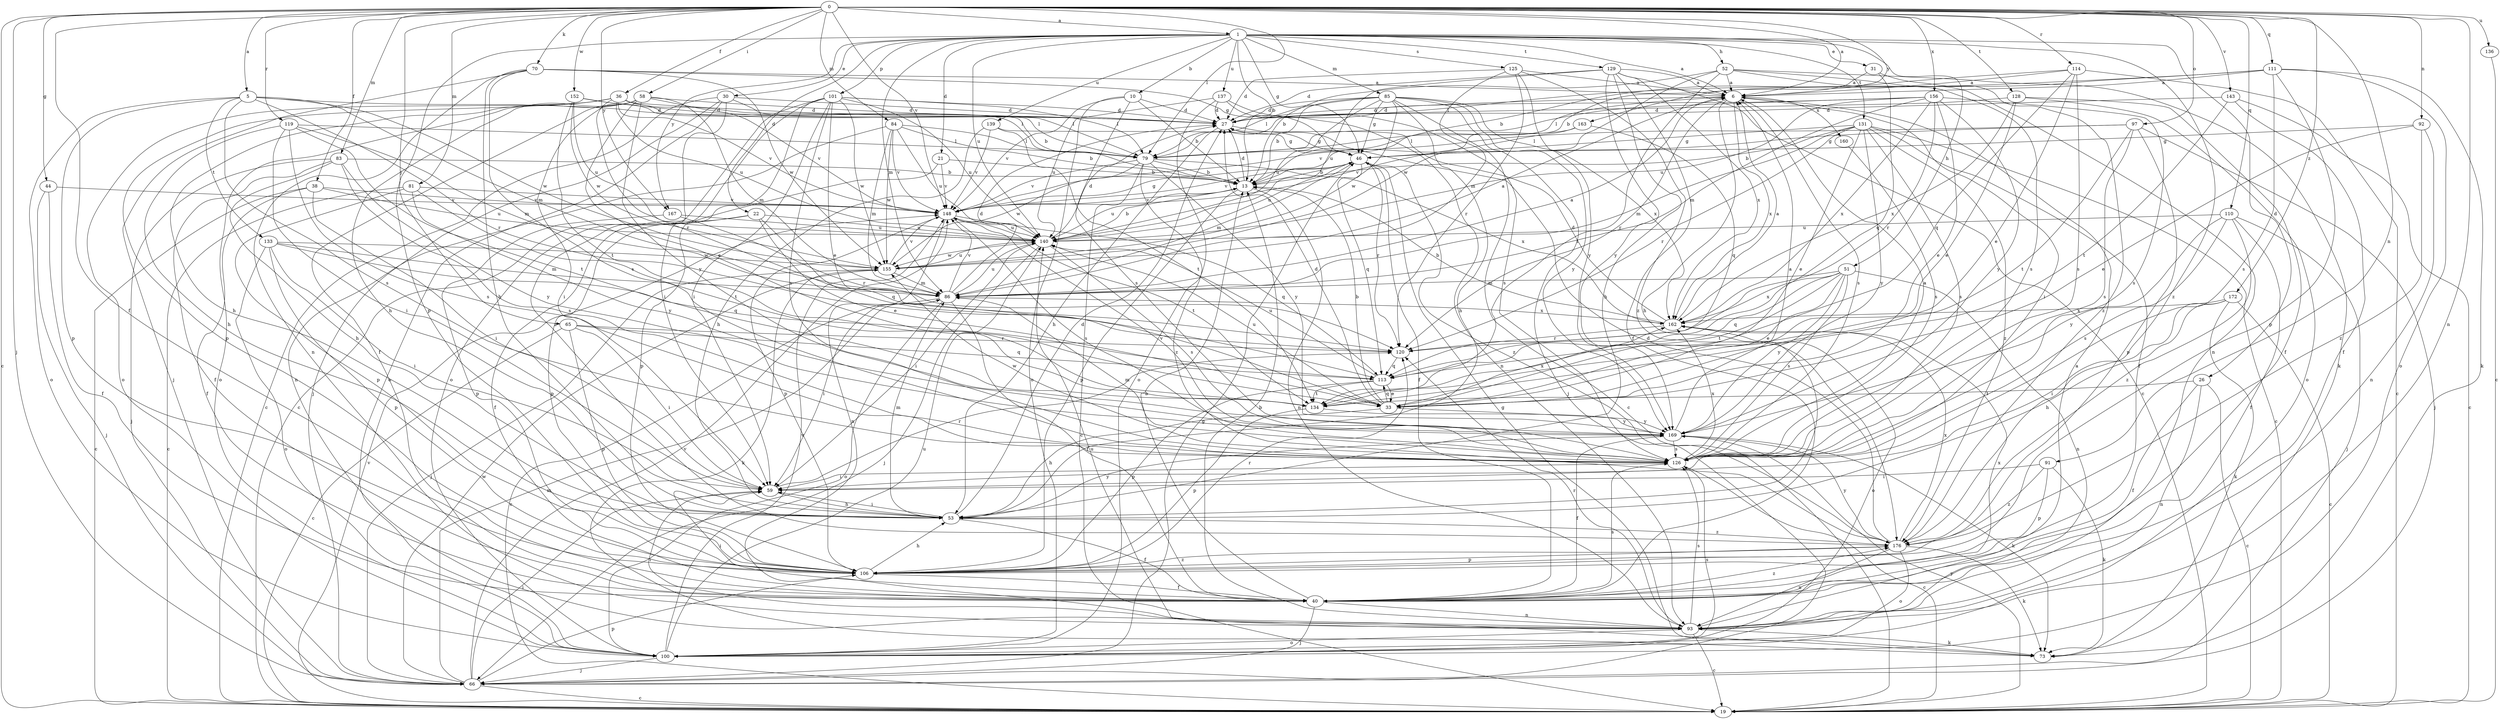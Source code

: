 strict digraph  {
0;
1;
5;
6;
10;
13;
19;
21;
22;
26;
27;
30;
31;
33;
36;
38;
40;
44;
46;
51;
52;
53;
58;
59;
65;
66;
70;
73;
79;
81;
83;
84;
85;
86;
91;
92;
93;
97;
100;
101;
106;
110;
111;
113;
114;
119;
120;
125;
126;
128;
129;
131;
133;
134;
136;
137;
139;
140;
143;
148;
152;
155;
156;
160;
162;
163;
167;
169;
172;
176;
0 -> 1  [label=a];
0 -> 5  [label=a];
0 -> 6  [label=a];
0 -> 19  [label=c];
0 -> 36  [label=f];
0 -> 38  [label=f];
0 -> 40  [label=f];
0 -> 44  [label=g];
0 -> 58  [label=i];
0 -> 65  [label=j];
0 -> 66  [label=j];
0 -> 70  [label=k];
0 -> 79  [label=l];
0 -> 81  [label=m];
0 -> 83  [label=m];
0 -> 84  [label=m];
0 -> 91  [label=n];
0 -> 92  [label=n];
0 -> 93  [label=n];
0 -> 97  [label=o];
0 -> 110  [label=q];
0 -> 111  [label=q];
0 -> 114  [label=r];
0 -> 119  [label=r];
0 -> 128  [label=t];
0 -> 136  [label=u];
0 -> 143  [label=v];
0 -> 148  [label=v];
0 -> 152  [label=w];
0 -> 156  [label=x];
0 -> 163  [label=y];
0 -> 167  [label=y];
0 -> 172  [label=z];
1 -> 6  [label=a];
1 -> 10  [label=b];
1 -> 13  [label=b];
1 -> 21  [label=d];
1 -> 22  [label=d];
1 -> 26  [label=d];
1 -> 30  [label=e];
1 -> 31  [label=e];
1 -> 46  [label=g];
1 -> 51  [label=h];
1 -> 52  [label=h];
1 -> 85  [label=m];
1 -> 86  [label=m];
1 -> 101  [label=p];
1 -> 106  [label=p];
1 -> 125  [label=s];
1 -> 129  [label=t];
1 -> 131  [label=t];
1 -> 137  [label=u];
1 -> 139  [label=u];
1 -> 140  [label=u];
1 -> 167  [label=y];
1 -> 176  [label=z];
5 -> 27  [label=d];
5 -> 86  [label=m];
5 -> 100  [label=o];
5 -> 106  [label=p];
5 -> 120  [label=r];
5 -> 126  [label=s];
5 -> 133  [label=t];
5 -> 155  [label=w];
6 -> 27  [label=d];
6 -> 53  [label=h];
6 -> 59  [label=i];
6 -> 120  [label=r];
6 -> 126  [label=s];
6 -> 148  [label=v];
6 -> 160  [label=x];
6 -> 162  [label=x];
10 -> 13  [label=b];
10 -> 27  [label=d];
10 -> 100  [label=o];
10 -> 126  [label=s];
10 -> 148  [label=v];
13 -> 27  [label=d];
13 -> 93  [label=n];
13 -> 106  [label=p];
13 -> 140  [label=u];
13 -> 148  [label=v];
19 -> 148  [label=v];
19 -> 169  [label=y];
21 -> 13  [label=b];
21 -> 106  [label=p];
21 -> 148  [label=v];
22 -> 33  [label=e];
22 -> 40  [label=f];
22 -> 106  [label=p];
22 -> 113  [label=q];
22 -> 140  [label=u];
26 -> 19  [label=c];
26 -> 40  [label=f];
26 -> 93  [label=n];
26 -> 134  [label=t];
27 -> 46  [label=g];
27 -> 53  [label=h];
30 -> 19  [label=c];
30 -> 27  [label=d];
30 -> 59  [label=i];
30 -> 66  [label=j];
30 -> 79  [label=l];
30 -> 100  [label=o];
31 -> 6  [label=a];
31 -> 113  [label=q];
31 -> 176  [label=z];
33 -> 13  [label=b];
33 -> 27  [label=d];
33 -> 53  [label=h];
33 -> 113  [label=q];
33 -> 140  [label=u];
33 -> 162  [label=x];
33 -> 169  [label=y];
36 -> 13  [label=b];
36 -> 27  [label=d];
36 -> 53  [label=h];
36 -> 79  [label=l];
36 -> 100  [label=o];
36 -> 106  [label=p];
36 -> 120  [label=r];
36 -> 140  [label=u];
36 -> 148  [label=v];
38 -> 19  [label=c];
38 -> 40  [label=f];
38 -> 59  [label=i];
38 -> 140  [label=u];
38 -> 148  [label=v];
40 -> 13  [label=b];
40 -> 59  [label=i];
40 -> 66  [label=j];
40 -> 93  [label=n];
40 -> 126  [label=s];
40 -> 162  [label=x];
40 -> 176  [label=z];
44 -> 40  [label=f];
44 -> 66  [label=j];
44 -> 148  [label=v];
46 -> 13  [label=b];
46 -> 40  [label=f];
46 -> 86  [label=m];
46 -> 113  [label=q];
46 -> 120  [label=r];
46 -> 140  [label=u];
46 -> 148  [label=v];
46 -> 176  [label=z];
51 -> 33  [label=e];
51 -> 86  [label=m];
51 -> 93  [label=n];
51 -> 113  [label=q];
51 -> 126  [label=s];
51 -> 134  [label=t];
51 -> 162  [label=x];
51 -> 169  [label=y];
52 -> 6  [label=a];
52 -> 13  [label=b];
52 -> 73  [label=k];
52 -> 93  [label=n];
52 -> 126  [label=s];
52 -> 134  [label=t];
52 -> 155  [label=w];
53 -> 27  [label=d];
53 -> 40  [label=f];
53 -> 59  [label=i];
53 -> 86  [label=m];
53 -> 169  [label=y];
53 -> 176  [label=z];
58 -> 27  [label=d];
58 -> 33  [label=e];
58 -> 40  [label=f];
58 -> 53  [label=h];
58 -> 59  [label=i];
58 -> 86  [label=m];
58 -> 100  [label=o];
58 -> 148  [label=v];
58 -> 169  [label=y];
59 -> 53  [label=h];
59 -> 120  [label=r];
65 -> 19  [label=c];
65 -> 59  [label=i];
65 -> 106  [label=p];
65 -> 113  [label=q];
65 -> 120  [label=r];
66 -> 19  [label=c];
66 -> 46  [label=g];
66 -> 59  [label=i];
66 -> 86  [label=m];
66 -> 106  [label=p];
66 -> 148  [label=v];
66 -> 155  [label=w];
70 -> 6  [label=a];
70 -> 46  [label=g];
70 -> 53  [label=h];
70 -> 66  [label=j];
70 -> 93  [label=n];
70 -> 126  [label=s];
70 -> 155  [label=w];
73 -> 46  [label=g];
73 -> 140  [label=u];
79 -> 13  [label=b];
79 -> 19  [label=c];
79 -> 148  [label=v];
79 -> 155  [label=w];
79 -> 162  [label=x];
79 -> 169  [label=y];
79 -> 176  [label=z];
81 -> 19  [label=c];
81 -> 106  [label=p];
81 -> 134  [label=t];
81 -> 148  [label=v];
81 -> 169  [label=y];
83 -> 13  [label=b];
83 -> 40  [label=f];
83 -> 53  [label=h];
83 -> 66  [label=j];
83 -> 126  [label=s];
83 -> 169  [label=y];
84 -> 13  [label=b];
84 -> 79  [label=l];
84 -> 86  [label=m];
84 -> 93  [label=n];
84 -> 140  [label=u];
84 -> 148  [label=v];
84 -> 155  [label=w];
85 -> 13  [label=b];
85 -> 19  [label=c];
85 -> 27  [label=d];
85 -> 46  [label=g];
85 -> 53  [label=h];
85 -> 66  [label=j];
85 -> 79  [label=l];
85 -> 140  [label=u];
85 -> 155  [label=w];
85 -> 162  [label=x];
85 -> 169  [label=y];
86 -> 6  [label=a];
86 -> 19  [label=c];
86 -> 27  [label=d];
86 -> 40  [label=f];
86 -> 59  [label=i];
86 -> 100  [label=o];
86 -> 140  [label=u];
86 -> 148  [label=v];
86 -> 162  [label=x];
91 -> 59  [label=i];
91 -> 73  [label=k];
91 -> 106  [label=p];
91 -> 176  [label=z];
92 -> 33  [label=e];
92 -> 46  [label=g];
92 -> 93  [label=n];
92 -> 176  [label=z];
93 -> 6  [label=a];
93 -> 13  [label=b];
93 -> 19  [label=c];
93 -> 59  [label=i];
93 -> 73  [label=k];
93 -> 100  [label=o];
93 -> 120  [label=r];
93 -> 126  [label=s];
97 -> 46  [label=g];
97 -> 66  [label=j];
97 -> 79  [label=l];
97 -> 106  [label=p];
97 -> 126  [label=s];
97 -> 134  [label=t];
100 -> 66  [label=j];
100 -> 126  [label=s];
100 -> 140  [label=u];
100 -> 148  [label=v];
101 -> 19  [label=c];
101 -> 27  [label=d];
101 -> 33  [label=e];
101 -> 59  [label=i];
101 -> 79  [label=l];
101 -> 100  [label=o];
101 -> 126  [label=s];
101 -> 140  [label=u];
101 -> 155  [label=w];
101 -> 176  [label=z];
106 -> 40  [label=f];
106 -> 53  [label=h];
106 -> 120  [label=r];
106 -> 176  [label=z];
110 -> 40  [label=f];
110 -> 66  [label=j];
110 -> 126  [label=s];
110 -> 140  [label=u];
110 -> 169  [label=y];
110 -> 176  [label=z];
111 -> 6  [label=a];
111 -> 13  [label=b];
111 -> 73  [label=k];
111 -> 79  [label=l];
111 -> 100  [label=o];
111 -> 106  [label=p];
111 -> 126  [label=s];
113 -> 33  [label=e];
113 -> 106  [label=p];
113 -> 134  [label=t];
113 -> 140  [label=u];
114 -> 6  [label=a];
114 -> 13  [label=b];
114 -> 19  [label=c];
114 -> 33  [label=e];
114 -> 113  [label=q];
114 -> 126  [label=s];
119 -> 53  [label=h];
119 -> 59  [label=i];
119 -> 79  [label=l];
119 -> 86  [label=m];
119 -> 126  [label=s];
119 -> 134  [label=t];
120 -> 113  [label=q];
125 -> 6  [label=a];
125 -> 27  [label=d];
125 -> 86  [label=m];
125 -> 120  [label=r];
125 -> 169  [label=y];
125 -> 176  [label=z];
126 -> 6  [label=a];
126 -> 19  [label=c];
126 -> 59  [label=i];
126 -> 86  [label=m];
126 -> 148  [label=v];
126 -> 155  [label=w];
126 -> 162  [label=x];
128 -> 27  [label=d];
128 -> 33  [label=e];
128 -> 40  [label=f];
128 -> 100  [label=o];
128 -> 162  [label=x];
129 -> 6  [label=a];
129 -> 19  [label=c];
129 -> 27  [label=d];
129 -> 40  [label=f];
129 -> 53  [label=h];
129 -> 140  [label=u];
129 -> 162  [label=x];
129 -> 169  [label=y];
131 -> 13  [label=b];
131 -> 19  [label=c];
131 -> 33  [label=e];
131 -> 40  [label=f];
131 -> 46  [label=g];
131 -> 86  [label=m];
131 -> 120  [label=r];
131 -> 126  [label=s];
131 -> 169  [label=y];
131 -> 176  [label=z];
133 -> 59  [label=i];
133 -> 86  [label=m];
133 -> 100  [label=o];
133 -> 106  [label=p];
133 -> 113  [label=q];
133 -> 155  [label=w];
134 -> 106  [label=p];
134 -> 169  [label=y];
136 -> 19  [label=c];
137 -> 27  [label=d];
137 -> 93  [label=n];
137 -> 100  [label=o];
137 -> 126  [label=s];
137 -> 140  [label=u];
139 -> 46  [label=g];
139 -> 53  [label=h];
139 -> 134  [label=t];
139 -> 148  [label=v];
140 -> 13  [label=b];
140 -> 27  [label=d];
140 -> 59  [label=i];
140 -> 66  [label=j];
140 -> 126  [label=s];
140 -> 155  [label=w];
143 -> 19  [label=c];
143 -> 27  [label=d];
143 -> 40  [label=f];
143 -> 134  [label=t];
148 -> 46  [label=g];
148 -> 93  [label=n];
148 -> 106  [label=p];
148 -> 113  [label=q];
148 -> 126  [label=s];
148 -> 134  [label=t];
148 -> 140  [label=u];
152 -> 27  [label=d];
152 -> 79  [label=l];
152 -> 134  [label=t];
152 -> 140  [label=u];
152 -> 155  [label=w];
155 -> 6  [label=a];
155 -> 66  [label=j];
155 -> 73  [label=k];
155 -> 86  [label=m];
155 -> 140  [label=u];
155 -> 148  [label=v];
156 -> 27  [label=d];
156 -> 33  [label=e];
156 -> 79  [label=l];
156 -> 86  [label=m];
156 -> 120  [label=r];
156 -> 126  [label=s];
156 -> 140  [label=u];
156 -> 162  [label=x];
156 -> 169  [label=y];
160 -> 126  [label=s];
162 -> 6  [label=a];
162 -> 13  [label=b];
162 -> 27  [label=d];
162 -> 100  [label=o];
162 -> 120  [label=r];
163 -> 79  [label=l];
163 -> 113  [label=q];
163 -> 148  [label=v];
167 -> 106  [label=p];
167 -> 120  [label=r];
167 -> 140  [label=u];
169 -> 6  [label=a];
169 -> 40  [label=f];
169 -> 73  [label=k];
169 -> 126  [label=s];
172 -> 19  [label=c];
172 -> 53  [label=h];
172 -> 59  [label=i];
172 -> 73  [label=k];
172 -> 162  [label=x];
176 -> 27  [label=d];
176 -> 73  [label=k];
176 -> 93  [label=n];
176 -> 100  [label=o];
176 -> 106  [label=p];
176 -> 162  [label=x];
176 -> 169  [label=y];
}
